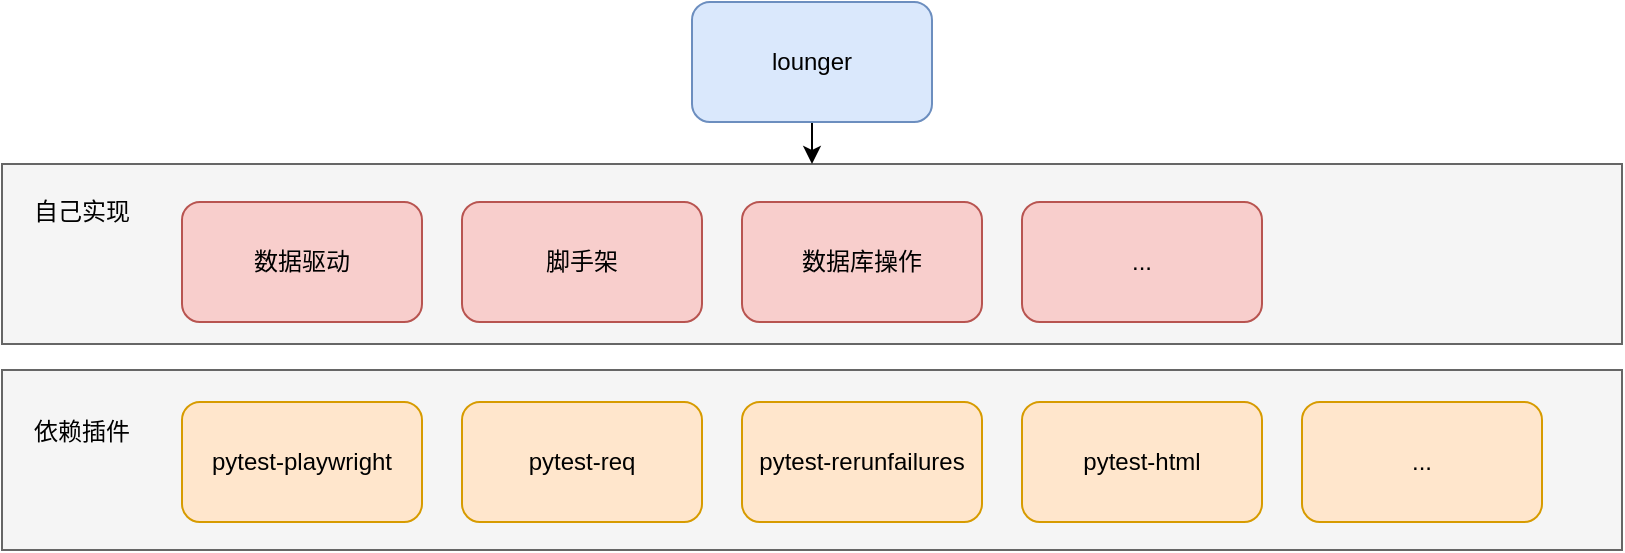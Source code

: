 <mxfile>
    <diagram id="_9Jn0IIo0bLrEoNpIEdZ" name="Page-1">
        <mxGraphModel dx="1765" dy="1161" grid="1" gridSize="10" guides="1" tooltips="1" connect="1" arrows="1" fold="1" page="1" pageScale="1" pageWidth="827" pageHeight="1169" math="0" shadow="0">
            <root>
                <mxCell id="0"/>
                <mxCell id="1" parent="0"/>
                <mxCell id="16" value="" style="rounded=0;whiteSpace=wrap;html=1;fillColor=#f5f5f5;fontColor=#333333;strokeColor=#666666;" vertex="1" parent="1">
                    <mxGeometry x="30" y="344" width="810" height="90" as="geometry"/>
                </mxCell>
                <mxCell id="15" value="" style="rounded=0;whiteSpace=wrap;html=1;fillColor=#f5f5f5;fontColor=#333333;strokeColor=#666666;" vertex="1" parent="1">
                    <mxGeometry x="30" y="241" width="810" height="90" as="geometry"/>
                </mxCell>
                <mxCell id="19" value="" style="edgeStyle=none;html=1;" edge="1" parent="1" source="2" target="15">
                    <mxGeometry relative="1" as="geometry"/>
                </mxCell>
                <mxCell id="2" value="lounger" style="rounded=1;whiteSpace=wrap;html=1;fillColor=#dae8fc;strokeColor=#6c8ebf;" vertex="1" parent="1">
                    <mxGeometry x="375" y="160" width="120" height="60" as="geometry"/>
                </mxCell>
                <mxCell id="4" value="数据驱动" style="rounded=1;whiteSpace=wrap;html=1;fillColor=#f8cecc;strokeColor=#b85450;" vertex="1" parent="1">
                    <mxGeometry x="120" y="260" width="120" height="60" as="geometry"/>
                </mxCell>
                <mxCell id="5" value="脚手架" style="rounded=1;whiteSpace=wrap;html=1;fillColor=#f8cecc;strokeColor=#b85450;" vertex="1" parent="1">
                    <mxGeometry x="260" y="260" width="120" height="60" as="geometry"/>
                </mxCell>
                <mxCell id="6" value="数据库操作" style="rounded=1;whiteSpace=wrap;html=1;fillColor=#f8cecc;strokeColor=#b85450;" vertex="1" parent="1">
                    <mxGeometry x="400" y="260" width="120" height="60" as="geometry"/>
                </mxCell>
                <mxCell id="7" value="pytest-playwright" style="rounded=1;whiteSpace=wrap;html=1;fillColor=#ffe6cc;strokeColor=#d79b00;" vertex="1" parent="1">
                    <mxGeometry x="120" y="360" width="120" height="60" as="geometry"/>
                </mxCell>
                <mxCell id="8" value="..." style="rounded=1;whiteSpace=wrap;html=1;fillColor=#f8cecc;strokeColor=#b85450;" vertex="1" parent="1">
                    <mxGeometry x="540" y="260" width="120" height="60" as="geometry"/>
                </mxCell>
                <mxCell id="9" value="pytest-req" style="rounded=1;whiteSpace=wrap;html=1;fillColor=#ffe6cc;strokeColor=#d79b00;" vertex="1" parent="1">
                    <mxGeometry x="260" y="360" width="120" height="60" as="geometry"/>
                </mxCell>
                <mxCell id="10" value="pytest-rerunfailures" style="rounded=1;whiteSpace=wrap;html=1;fillColor=#ffe6cc;strokeColor=#d79b00;" vertex="1" parent="1">
                    <mxGeometry x="400" y="360" width="120" height="60" as="geometry"/>
                </mxCell>
                <mxCell id="11" value="pytest-html" style="rounded=1;whiteSpace=wrap;html=1;fillColor=#ffe6cc;strokeColor=#d79b00;" vertex="1" parent="1">
                    <mxGeometry x="540" y="360" width="120" height="60" as="geometry"/>
                </mxCell>
                <mxCell id="12" value="..." style="rounded=1;whiteSpace=wrap;html=1;fillColor=#ffe6cc;strokeColor=#d79b00;" vertex="1" parent="1">
                    <mxGeometry x="680" y="360" width="120" height="60" as="geometry"/>
                </mxCell>
                <mxCell id="13" value="自己实现" style="text;html=1;strokeColor=none;fillColor=none;align=center;verticalAlign=middle;whiteSpace=wrap;rounded=0;" vertex="1" parent="1">
                    <mxGeometry x="40" y="250" width="60" height="30" as="geometry"/>
                </mxCell>
                <mxCell id="14" value="依赖插件" style="text;html=1;strokeColor=none;fillColor=none;align=center;verticalAlign=middle;whiteSpace=wrap;rounded=0;" vertex="1" parent="1">
                    <mxGeometry x="40" y="360" width="60" height="30" as="geometry"/>
                </mxCell>
            </root>
        </mxGraphModel>
    </diagram>
</mxfile>